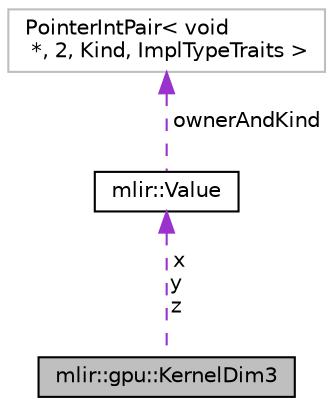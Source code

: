 digraph "mlir::gpu::KernelDim3"
{
  bgcolor="transparent";
  edge [fontname="Helvetica",fontsize="10",labelfontname="Helvetica",labelfontsize="10"];
  node [fontname="Helvetica",fontsize="10",shape=record];
  Node1 [label="mlir::gpu::KernelDim3",height=0.2,width=0.4,color="black", fillcolor="grey75", style="filled", fontcolor="black"];
  Node2 -> Node1 [dir="back",color="darkorchid3",fontsize="10",style="dashed",label=" x\ny\nz" ,fontname="Helvetica"];
  Node2 [label="mlir::Value",height=0.2,width=0.4,color="black",URL="$classmlir_1_1Value.html",tooltip="This class represents an instance of an SSA value in the MLIR system, representing a computable value..."];
  Node3 -> Node2 [dir="back",color="darkorchid3",fontsize="10",style="dashed",label=" ownerAndKind" ,fontname="Helvetica"];
  Node3 [label="PointerIntPair\< void\l *, 2, Kind, ImplTypeTraits \>",height=0.2,width=0.4,color="grey75"];
}
